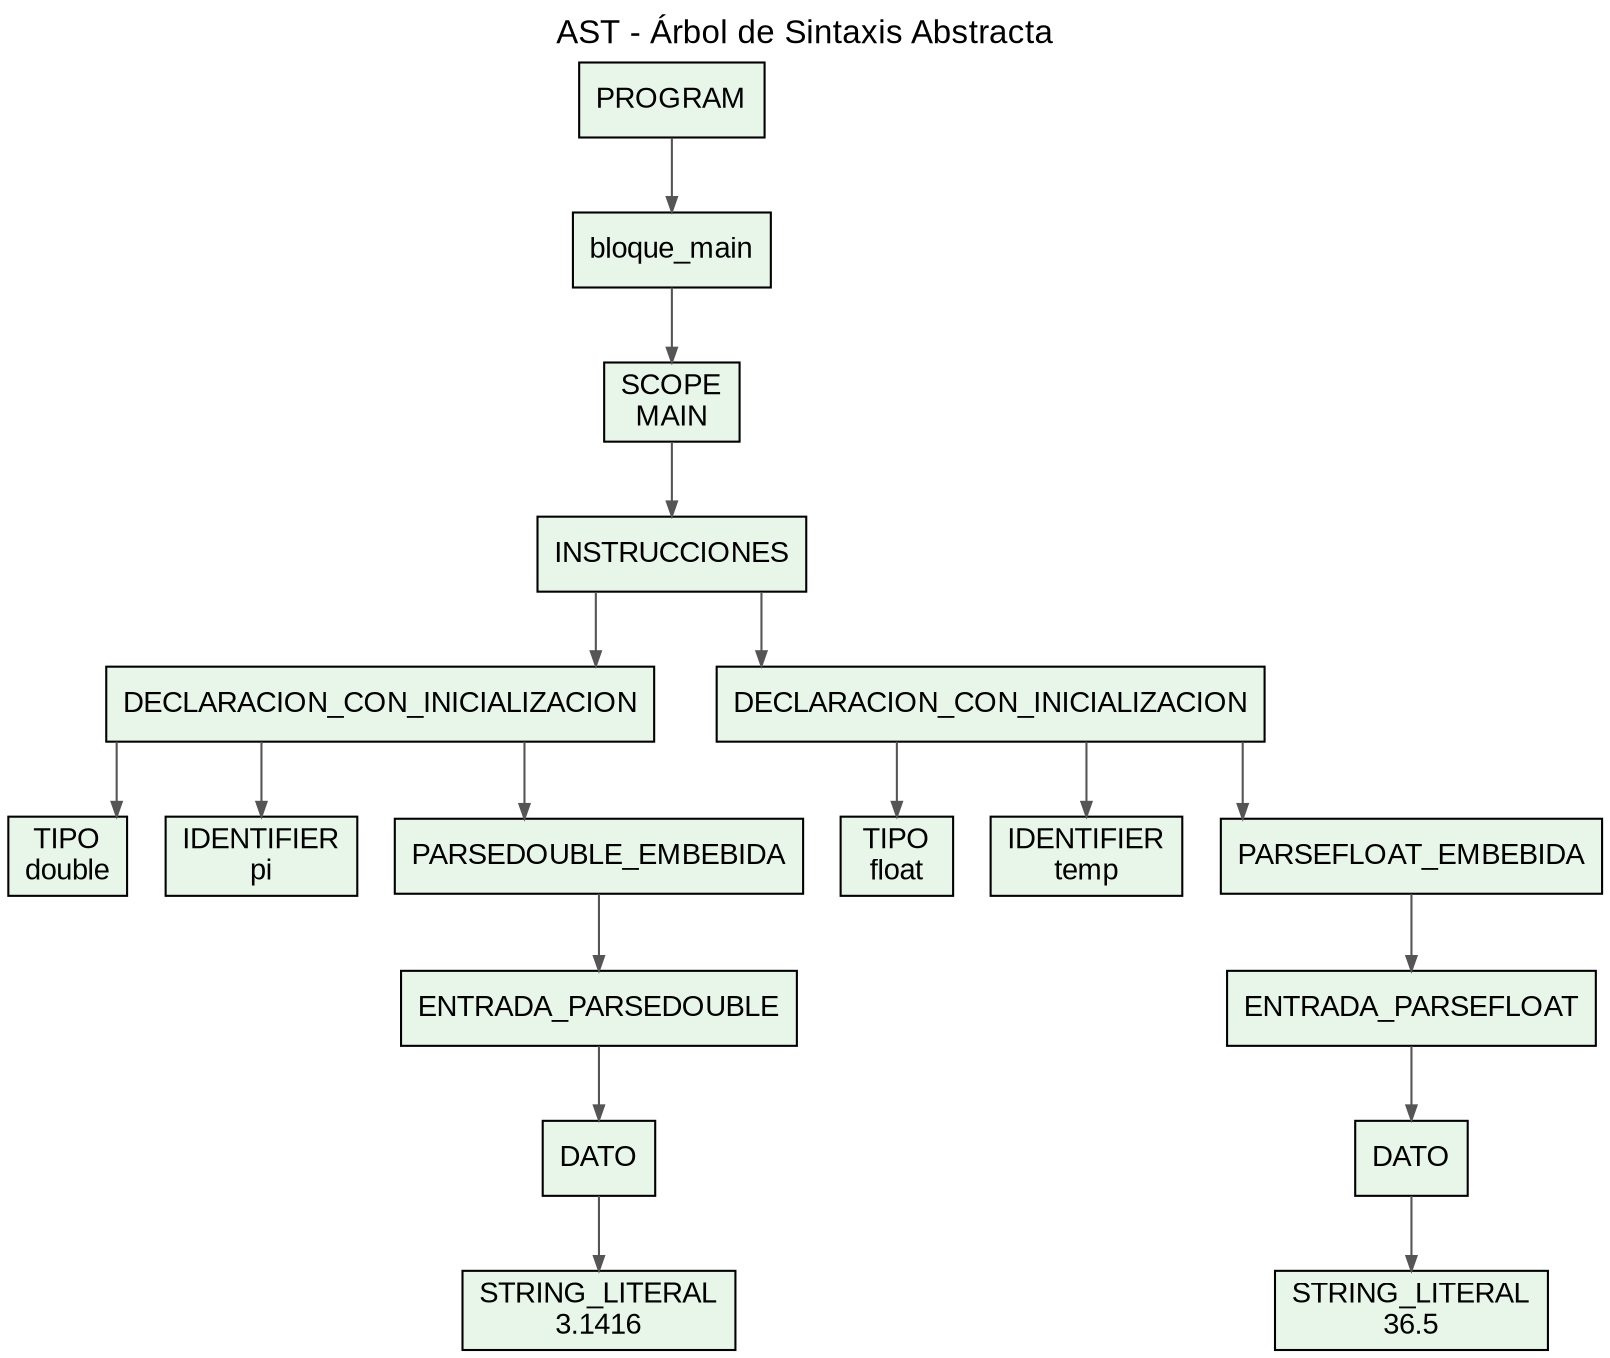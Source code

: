 digraph AST {
  rankdir=TB;
  node [fontname="Arial, sans-serif", style=filled, shape=box, fillcolor="#E8F5E9"];
  edge [fontname="Arial, sans-serif", color="#555555", arrowsize=0.7];
  graph [fontname="Arial, sans-serif", labelloc=t, fontsize=16];
  label="AST - Árbol de Sintaxis Abstracta";
  splines=ortho;
  concentrate=true;

  node_0 [label="PROGRAM"];
  node_1 [label="bloque_main"];
  node_0 -> node_1;
  node_2 [label="SCOPE\nMAIN"];
  node_1 -> node_2;
  node_3 [label="INSTRUCCIONES"];
  node_2 -> node_3;
  node_4 [label="DECLARACION_CON_INICIALIZACION"];
  node_3 -> node_4;
  node_5 [label="TIPO\ndouble"];
  node_4 -> node_5;
  node_6 [label="IDENTIFIER\npi"];
  node_4 -> node_6;
  node_7 [label="PARSEDOUBLE_EMBEBIDA"];
  node_4 -> node_7;
  node_8 [label="ENTRADA_PARSEDOUBLE"];
  node_7 -> node_8;
  node_9 [label="DATO"];
  node_8 -> node_9;
  node_10 [label="STRING_LITERAL\n3.1416"];
  node_9 -> node_10;
  node_11 [label="DECLARACION_CON_INICIALIZACION"];
  node_3 -> node_11;
  node_12 [label="TIPO\nfloat"];
  node_11 -> node_12;
  node_13 [label="IDENTIFIER\ntemp"];
  node_11 -> node_13;
  node_14 [label="PARSEFLOAT_EMBEBIDA"];
  node_11 -> node_14;
  node_15 [label="ENTRADA_PARSEFLOAT"];
  node_14 -> node_15;
  node_16 [label="DATO"];
  node_15 -> node_16;
  node_17 [label="STRING_LITERAL\n36.5"];
  node_16 -> node_17;

}
